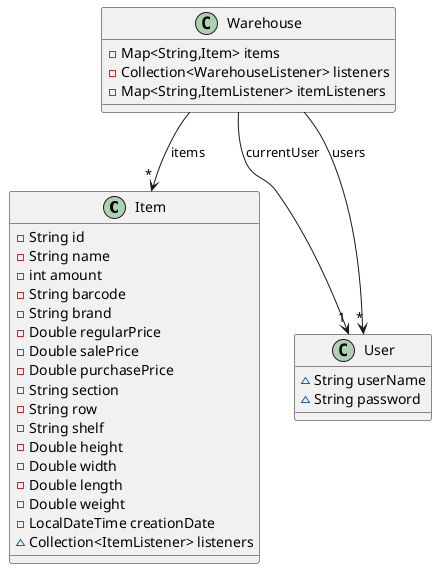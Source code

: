 @startuml
class Item [[java:core.Item]] {
	-String id
	-String name
	-int amount
	-String barcode
	-String brand
	-Double regularPrice
	-Double salePrice
	-Double purchasePrice
	-String section
	-String row
	-String shelf
	-Double height
	-Double width
	-Double length
	-Double weight
	-LocalDateTime creationDate
	~Collection<ItemListener> listeners

}
class User [[java:core.User]] {
	~String userName
	~String password

}
class Warehouse [[java:core.Warehouse]] {
	-Map<String,Item> items
	-Collection<WarehouseListener> listeners
	-Map<String,ItemListener> itemListeners
}
Warehouse --> "1" User : currentUser
Warehouse --> "*" User : users
Warehouse --> "*" Item : items
@enduml